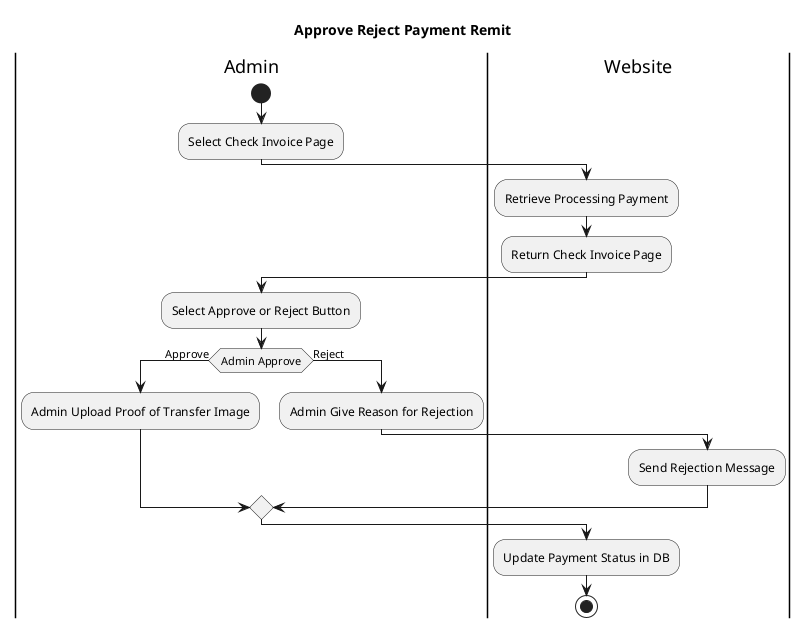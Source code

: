 @startuml
title Approve Reject Payment Remit
|Admin|
start
:Select Check Invoice Page;
|Website|

:Retrieve Processing Payment;
:Return Check Invoice Page;
|Admin|
:Select Approve or Reject Button;    
if (Admin Approve) is (Approve) then
    :Admin Upload Proof of Transfer Image;
else (Reject)
    :Admin Give Reason for Rejection;
|Website|
    :Send Rejection Message;
endif

:Update Payment Status in DB;
stop
@enduml